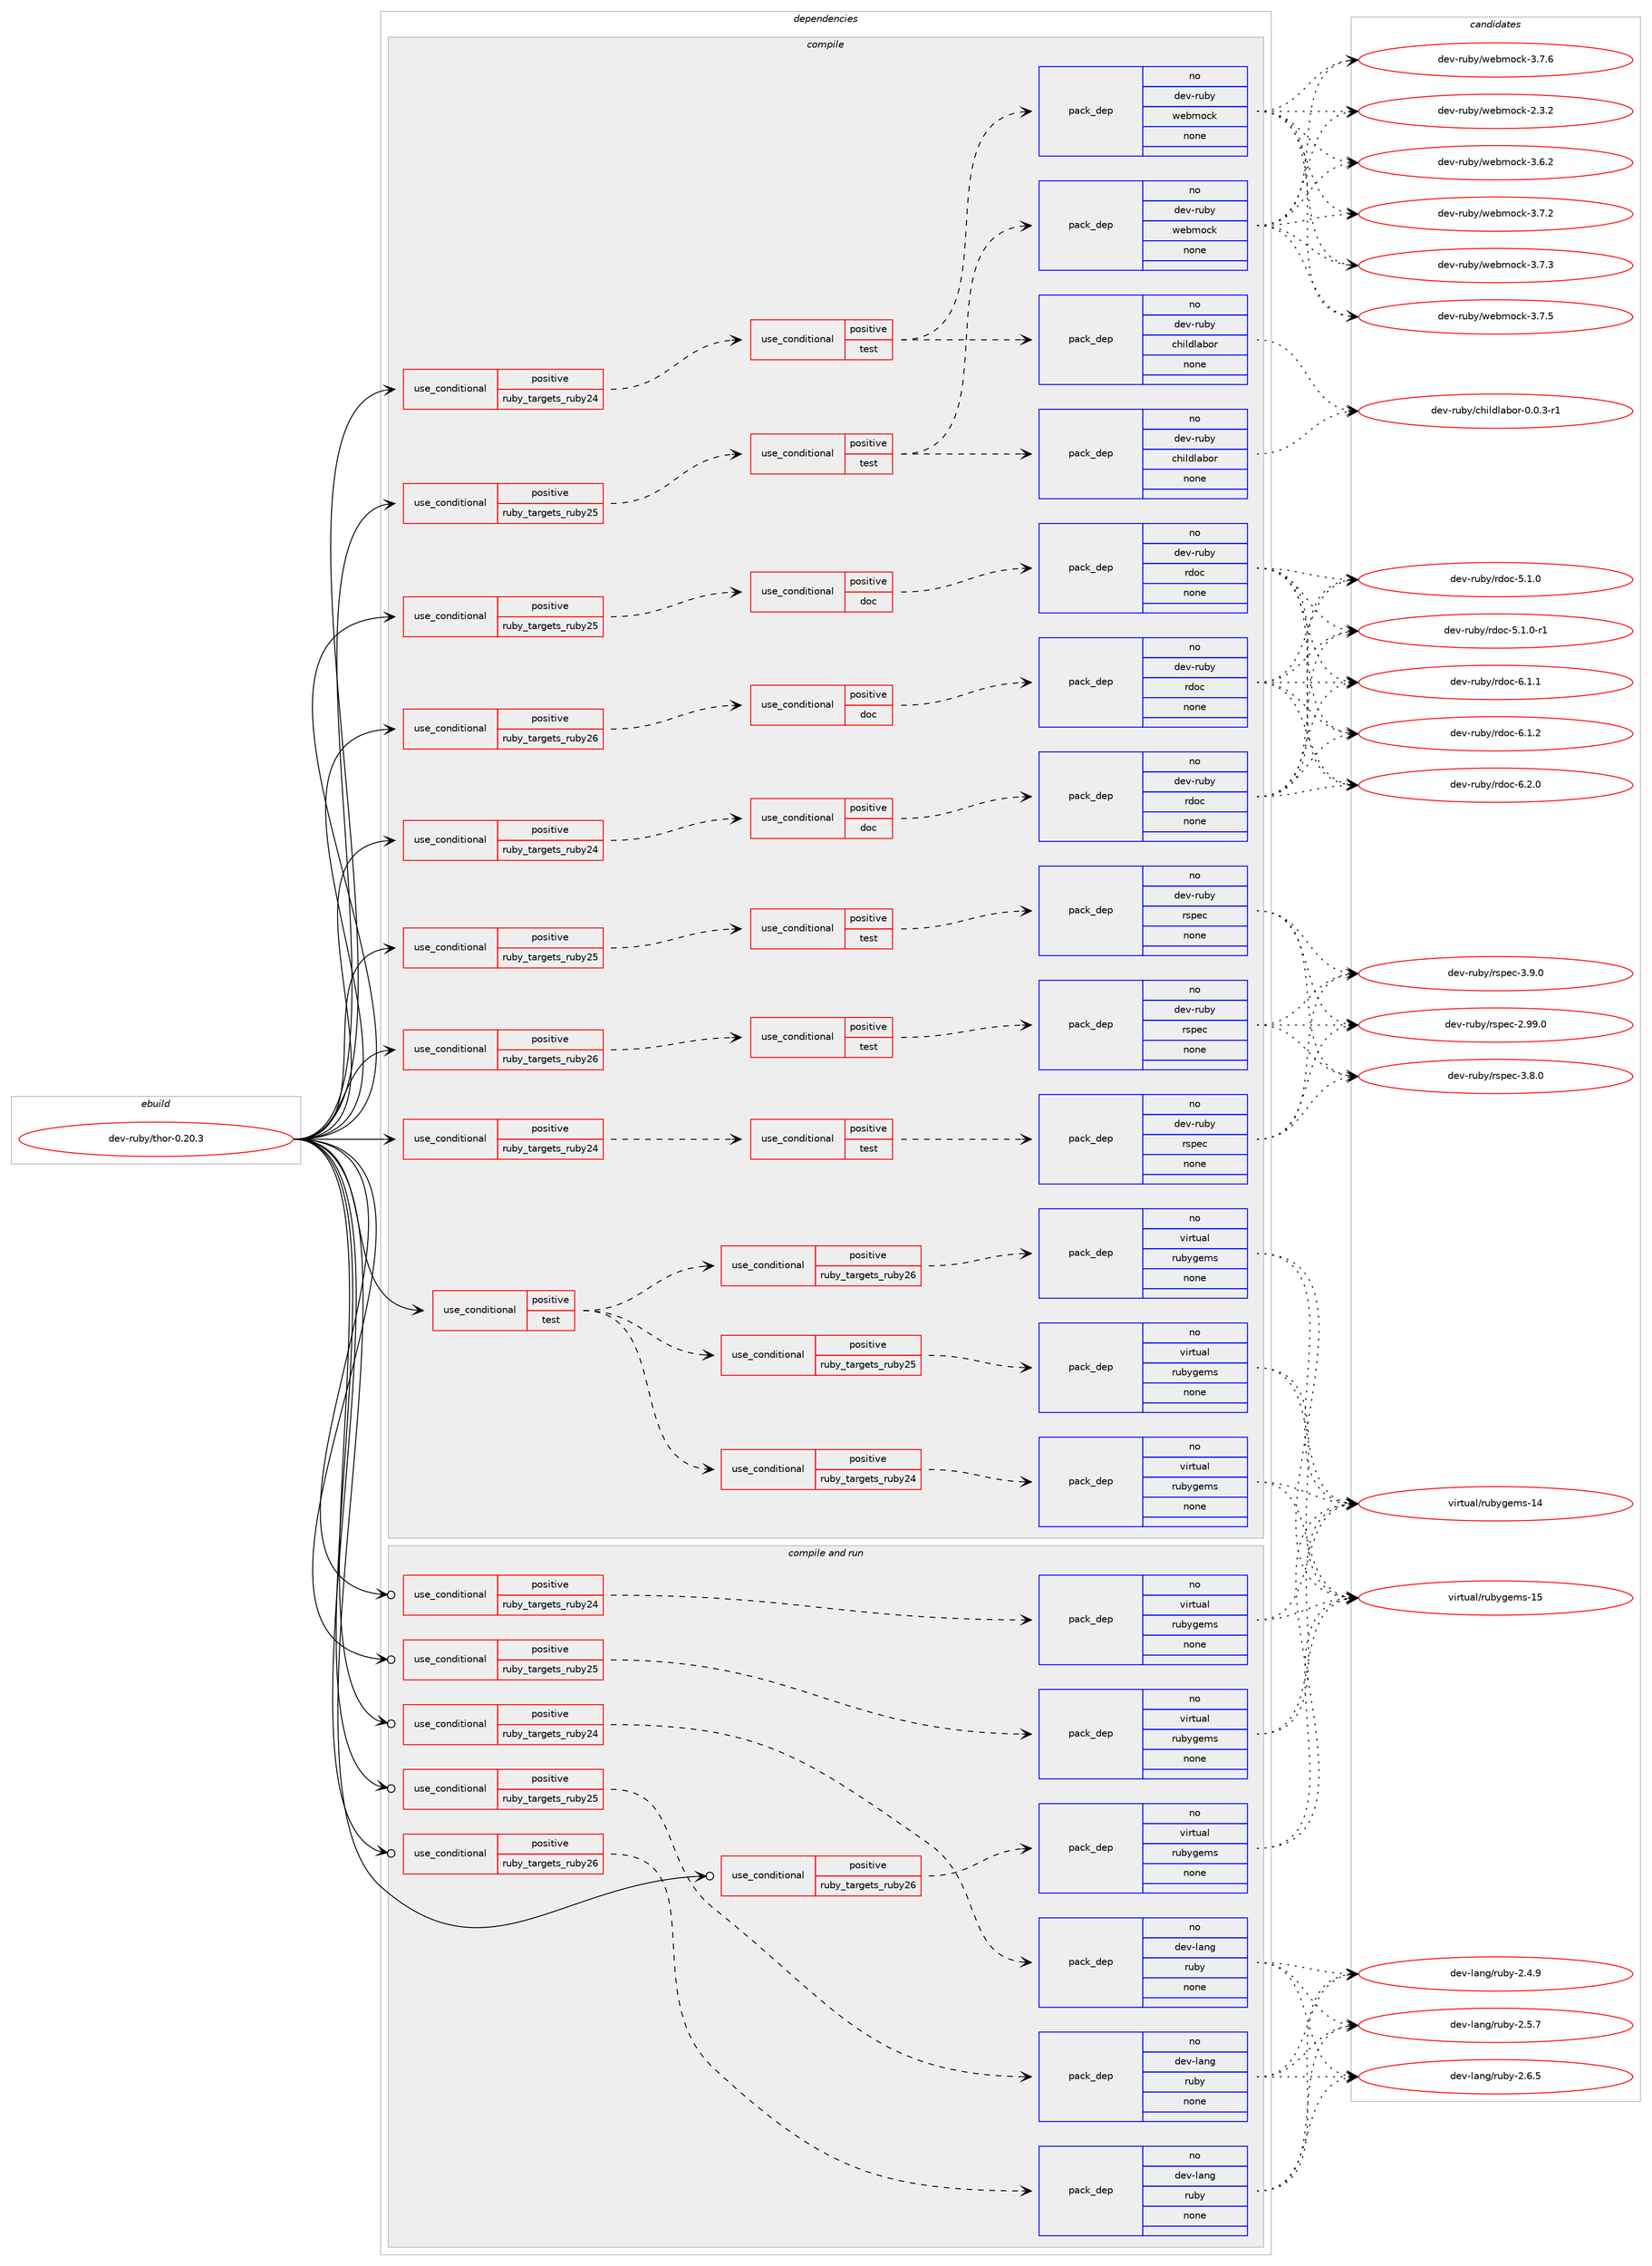 digraph prolog {

# *************
# Graph options
# *************

newrank=true;
concentrate=true;
compound=true;
graph [rankdir=LR,fontname=Helvetica,fontsize=10,ranksep=1.5];#, ranksep=2.5, nodesep=0.2];
edge  [arrowhead=vee];
node  [fontname=Helvetica,fontsize=10];

# **********
# The ebuild
# **********

subgraph cluster_leftcol {
color=gray;
rank=same;
label=<<i>ebuild</i>>;
id [label="dev-ruby/thor-0.20.3", color=red, width=4, href="../dev-ruby/thor-0.20.3.svg"];
}

# ****************
# The dependencies
# ****************

subgraph cluster_midcol {
color=gray;
label=<<i>dependencies</i>>;
subgraph cluster_compile {
fillcolor="#eeeeee";
style=filled;
label=<<i>compile</i>>;
subgraph cond179406 {
dependency719421 [label=<<TABLE BORDER="0" CELLBORDER="1" CELLSPACING="0" CELLPADDING="4"><TR><TD ROWSPAN="3" CELLPADDING="10">use_conditional</TD></TR><TR><TD>positive</TD></TR><TR><TD>ruby_targets_ruby24</TD></TR></TABLE>>, shape=none, color=red];
subgraph cond179407 {
dependency719422 [label=<<TABLE BORDER="0" CELLBORDER="1" CELLSPACING="0" CELLPADDING="4"><TR><TD ROWSPAN="3" CELLPADDING="10">use_conditional</TD></TR><TR><TD>positive</TD></TR><TR><TD>doc</TD></TR></TABLE>>, shape=none, color=red];
subgraph pack527969 {
dependency719423 [label=<<TABLE BORDER="0" CELLBORDER="1" CELLSPACING="0" CELLPADDING="4" WIDTH="220"><TR><TD ROWSPAN="6" CELLPADDING="30">pack_dep</TD></TR><TR><TD WIDTH="110">no</TD></TR><TR><TD>dev-ruby</TD></TR><TR><TD>rdoc</TD></TR><TR><TD>none</TD></TR><TR><TD></TD></TR></TABLE>>, shape=none, color=blue];
}
dependency719422:e -> dependency719423:w [weight=20,style="dashed",arrowhead="vee"];
}
dependency719421:e -> dependency719422:w [weight=20,style="dashed",arrowhead="vee"];
}
id:e -> dependency719421:w [weight=20,style="solid",arrowhead="vee"];
subgraph cond179408 {
dependency719424 [label=<<TABLE BORDER="0" CELLBORDER="1" CELLSPACING="0" CELLPADDING="4"><TR><TD ROWSPAN="3" CELLPADDING="10">use_conditional</TD></TR><TR><TD>positive</TD></TR><TR><TD>ruby_targets_ruby24</TD></TR></TABLE>>, shape=none, color=red];
subgraph cond179409 {
dependency719425 [label=<<TABLE BORDER="0" CELLBORDER="1" CELLSPACING="0" CELLPADDING="4"><TR><TD ROWSPAN="3" CELLPADDING="10">use_conditional</TD></TR><TR><TD>positive</TD></TR><TR><TD>test</TD></TR></TABLE>>, shape=none, color=red];
subgraph pack527970 {
dependency719426 [label=<<TABLE BORDER="0" CELLBORDER="1" CELLSPACING="0" CELLPADDING="4" WIDTH="220"><TR><TD ROWSPAN="6" CELLPADDING="30">pack_dep</TD></TR><TR><TD WIDTH="110">no</TD></TR><TR><TD>dev-ruby</TD></TR><TR><TD>childlabor</TD></TR><TR><TD>none</TD></TR><TR><TD></TD></TR></TABLE>>, shape=none, color=blue];
}
dependency719425:e -> dependency719426:w [weight=20,style="dashed",arrowhead="vee"];
subgraph pack527971 {
dependency719427 [label=<<TABLE BORDER="0" CELLBORDER="1" CELLSPACING="0" CELLPADDING="4" WIDTH="220"><TR><TD ROWSPAN="6" CELLPADDING="30">pack_dep</TD></TR><TR><TD WIDTH="110">no</TD></TR><TR><TD>dev-ruby</TD></TR><TR><TD>webmock</TD></TR><TR><TD>none</TD></TR><TR><TD></TD></TR></TABLE>>, shape=none, color=blue];
}
dependency719425:e -> dependency719427:w [weight=20,style="dashed",arrowhead="vee"];
}
dependency719424:e -> dependency719425:w [weight=20,style="dashed",arrowhead="vee"];
}
id:e -> dependency719424:w [weight=20,style="solid",arrowhead="vee"];
subgraph cond179410 {
dependency719428 [label=<<TABLE BORDER="0" CELLBORDER="1" CELLSPACING="0" CELLPADDING="4"><TR><TD ROWSPAN="3" CELLPADDING="10">use_conditional</TD></TR><TR><TD>positive</TD></TR><TR><TD>ruby_targets_ruby24</TD></TR></TABLE>>, shape=none, color=red];
subgraph cond179411 {
dependency719429 [label=<<TABLE BORDER="0" CELLBORDER="1" CELLSPACING="0" CELLPADDING="4"><TR><TD ROWSPAN="3" CELLPADDING="10">use_conditional</TD></TR><TR><TD>positive</TD></TR><TR><TD>test</TD></TR></TABLE>>, shape=none, color=red];
subgraph pack527972 {
dependency719430 [label=<<TABLE BORDER="0" CELLBORDER="1" CELLSPACING="0" CELLPADDING="4" WIDTH="220"><TR><TD ROWSPAN="6" CELLPADDING="30">pack_dep</TD></TR><TR><TD WIDTH="110">no</TD></TR><TR><TD>dev-ruby</TD></TR><TR><TD>rspec</TD></TR><TR><TD>none</TD></TR><TR><TD></TD></TR></TABLE>>, shape=none, color=blue];
}
dependency719429:e -> dependency719430:w [weight=20,style="dashed",arrowhead="vee"];
}
dependency719428:e -> dependency719429:w [weight=20,style="dashed",arrowhead="vee"];
}
id:e -> dependency719428:w [weight=20,style="solid",arrowhead="vee"];
subgraph cond179412 {
dependency719431 [label=<<TABLE BORDER="0" CELLBORDER="1" CELLSPACING="0" CELLPADDING="4"><TR><TD ROWSPAN="3" CELLPADDING="10">use_conditional</TD></TR><TR><TD>positive</TD></TR><TR><TD>ruby_targets_ruby25</TD></TR></TABLE>>, shape=none, color=red];
subgraph cond179413 {
dependency719432 [label=<<TABLE BORDER="0" CELLBORDER="1" CELLSPACING="0" CELLPADDING="4"><TR><TD ROWSPAN="3" CELLPADDING="10">use_conditional</TD></TR><TR><TD>positive</TD></TR><TR><TD>doc</TD></TR></TABLE>>, shape=none, color=red];
subgraph pack527973 {
dependency719433 [label=<<TABLE BORDER="0" CELLBORDER="1" CELLSPACING="0" CELLPADDING="4" WIDTH="220"><TR><TD ROWSPAN="6" CELLPADDING="30">pack_dep</TD></TR><TR><TD WIDTH="110">no</TD></TR><TR><TD>dev-ruby</TD></TR><TR><TD>rdoc</TD></TR><TR><TD>none</TD></TR><TR><TD></TD></TR></TABLE>>, shape=none, color=blue];
}
dependency719432:e -> dependency719433:w [weight=20,style="dashed",arrowhead="vee"];
}
dependency719431:e -> dependency719432:w [weight=20,style="dashed",arrowhead="vee"];
}
id:e -> dependency719431:w [weight=20,style="solid",arrowhead="vee"];
subgraph cond179414 {
dependency719434 [label=<<TABLE BORDER="0" CELLBORDER="1" CELLSPACING="0" CELLPADDING="4"><TR><TD ROWSPAN="3" CELLPADDING="10">use_conditional</TD></TR><TR><TD>positive</TD></TR><TR><TD>ruby_targets_ruby25</TD></TR></TABLE>>, shape=none, color=red];
subgraph cond179415 {
dependency719435 [label=<<TABLE BORDER="0" CELLBORDER="1" CELLSPACING="0" CELLPADDING="4"><TR><TD ROWSPAN="3" CELLPADDING="10">use_conditional</TD></TR><TR><TD>positive</TD></TR><TR><TD>test</TD></TR></TABLE>>, shape=none, color=red];
subgraph pack527974 {
dependency719436 [label=<<TABLE BORDER="0" CELLBORDER="1" CELLSPACING="0" CELLPADDING="4" WIDTH="220"><TR><TD ROWSPAN="6" CELLPADDING="30">pack_dep</TD></TR><TR><TD WIDTH="110">no</TD></TR><TR><TD>dev-ruby</TD></TR><TR><TD>childlabor</TD></TR><TR><TD>none</TD></TR><TR><TD></TD></TR></TABLE>>, shape=none, color=blue];
}
dependency719435:e -> dependency719436:w [weight=20,style="dashed",arrowhead="vee"];
subgraph pack527975 {
dependency719437 [label=<<TABLE BORDER="0" CELLBORDER="1" CELLSPACING="0" CELLPADDING="4" WIDTH="220"><TR><TD ROWSPAN="6" CELLPADDING="30">pack_dep</TD></TR><TR><TD WIDTH="110">no</TD></TR><TR><TD>dev-ruby</TD></TR><TR><TD>webmock</TD></TR><TR><TD>none</TD></TR><TR><TD></TD></TR></TABLE>>, shape=none, color=blue];
}
dependency719435:e -> dependency719437:w [weight=20,style="dashed",arrowhead="vee"];
}
dependency719434:e -> dependency719435:w [weight=20,style="dashed",arrowhead="vee"];
}
id:e -> dependency719434:w [weight=20,style="solid",arrowhead="vee"];
subgraph cond179416 {
dependency719438 [label=<<TABLE BORDER="0" CELLBORDER="1" CELLSPACING="0" CELLPADDING="4"><TR><TD ROWSPAN="3" CELLPADDING="10">use_conditional</TD></TR><TR><TD>positive</TD></TR><TR><TD>ruby_targets_ruby25</TD></TR></TABLE>>, shape=none, color=red];
subgraph cond179417 {
dependency719439 [label=<<TABLE BORDER="0" CELLBORDER="1" CELLSPACING="0" CELLPADDING="4"><TR><TD ROWSPAN="3" CELLPADDING="10">use_conditional</TD></TR><TR><TD>positive</TD></TR><TR><TD>test</TD></TR></TABLE>>, shape=none, color=red];
subgraph pack527976 {
dependency719440 [label=<<TABLE BORDER="0" CELLBORDER="1" CELLSPACING="0" CELLPADDING="4" WIDTH="220"><TR><TD ROWSPAN="6" CELLPADDING="30">pack_dep</TD></TR><TR><TD WIDTH="110">no</TD></TR><TR><TD>dev-ruby</TD></TR><TR><TD>rspec</TD></TR><TR><TD>none</TD></TR><TR><TD></TD></TR></TABLE>>, shape=none, color=blue];
}
dependency719439:e -> dependency719440:w [weight=20,style="dashed",arrowhead="vee"];
}
dependency719438:e -> dependency719439:w [weight=20,style="dashed",arrowhead="vee"];
}
id:e -> dependency719438:w [weight=20,style="solid",arrowhead="vee"];
subgraph cond179418 {
dependency719441 [label=<<TABLE BORDER="0" CELLBORDER="1" CELLSPACING="0" CELLPADDING="4"><TR><TD ROWSPAN="3" CELLPADDING="10">use_conditional</TD></TR><TR><TD>positive</TD></TR><TR><TD>ruby_targets_ruby26</TD></TR></TABLE>>, shape=none, color=red];
subgraph cond179419 {
dependency719442 [label=<<TABLE BORDER="0" CELLBORDER="1" CELLSPACING="0" CELLPADDING="4"><TR><TD ROWSPAN="3" CELLPADDING="10">use_conditional</TD></TR><TR><TD>positive</TD></TR><TR><TD>doc</TD></TR></TABLE>>, shape=none, color=red];
subgraph pack527977 {
dependency719443 [label=<<TABLE BORDER="0" CELLBORDER="1" CELLSPACING="0" CELLPADDING="4" WIDTH="220"><TR><TD ROWSPAN="6" CELLPADDING="30">pack_dep</TD></TR><TR><TD WIDTH="110">no</TD></TR><TR><TD>dev-ruby</TD></TR><TR><TD>rdoc</TD></TR><TR><TD>none</TD></TR><TR><TD></TD></TR></TABLE>>, shape=none, color=blue];
}
dependency719442:e -> dependency719443:w [weight=20,style="dashed",arrowhead="vee"];
}
dependency719441:e -> dependency719442:w [weight=20,style="dashed",arrowhead="vee"];
}
id:e -> dependency719441:w [weight=20,style="solid",arrowhead="vee"];
subgraph cond179420 {
dependency719444 [label=<<TABLE BORDER="0" CELLBORDER="1" CELLSPACING="0" CELLPADDING="4"><TR><TD ROWSPAN="3" CELLPADDING="10">use_conditional</TD></TR><TR><TD>positive</TD></TR><TR><TD>ruby_targets_ruby26</TD></TR></TABLE>>, shape=none, color=red];
subgraph cond179421 {
dependency719445 [label=<<TABLE BORDER="0" CELLBORDER="1" CELLSPACING="0" CELLPADDING="4"><TR><TD ROWSPAN="3" CELLPADDING="10">use_conditional</TD></TR><TR><TD>positive</TD></TR><TR><TD>test</TD></TR></TABLE>>, shape=none, color=red];
subgraph pack527978 {
dependency719446 [label=<<TABLE BORDER="0" CELLBORDER="1" CELLSPACING="0" CELLPADDING="4" WIDTH="220"><TR><TD ROWSPAN="6" CELLPADDING="30">pack_dep</TD></TR><TR><TD WIDTH="110">no</TD></TR><TR><TD>dev-ruby</TD></TR><TR><TD>rspec</TD></TR><TR><TD>none</TD></TR><TR><TD></TD></TR></TABLE>>, shape=none, color=blue];
}
dependency719445:e -> dependency719446:w [weight=20,style="dashed",arrowhead="vee"];
}
dependency719444:e -> dependency719445:w [weight=20,style="dashed",arrowhead="vee"];
}
id:e -> dependency719444:w [weight=20,style="solid",arrowhead="vee"];
subgraph cond179422 {
dependency719447 [label=<<TABLE BORDER="0" CELLBORDER="1" CELLSPACING="0" CELLPADDING="4"><TR><TD ROWSPAN="3" CELLPADDING="10">use_conditional</TD></TR><TR><TD>positive</TD></TR><TR><TD>test</TD></TR></TABLE>>, shape=none, color=red];
subgraph cond179423 {
dependency719448 [label=<<TABLE BORDER="0" CELLBORDER="1" CELLSPACING="0" CELLPADDING="4"><TR><TD ROWSPAN="3" CELLPADDING="10">use_conditional</TD></TR><TR><TD>positive</TD></TR><TR><TD>ruby_targets_ruby24</TD></TR></TABLE>>, shape=none, color=red];
subgraph pack527979 {
dependency719449 [label=<<TABLE BORDER="0" CELLBORDER="1" CELLSPACING="0" CELLPADDING="4" WIDTH="220"><TR><TD ROWSPAN="6" CELLPADDING="30">pack_dep</TD></TR><TR><TD WIDTH="110">no</TD></TR><TR><TD>virtual</TD></TR><TR><TD>rubygems</TD></TR><TR><TD>none</TD></TR><TR><TD></TD></TR></TABLE>>, shape=none, color=blue];
}
dependency719448:e -> dependency719449:w [weight=20,style="dashed",arrowhead="vee"];
}
dependency719447:e -> dependency719448:w [weight=20,style="dashed",arrowhead="vee"];
subgraph cond179424 {
dependency719450 [label=<<TABLE BORDER="0" CELLBORDER="1" CELLSPACING="0" CELLPADDING="4"><TR><TD ROWSPAN="3" CELLPADDING="10">use_conditional</TD></TR><TR><TD>positive</TD></TR><TR><TD>ruby_targets_ruby25</TD></TR></TABLE>>, shape=none, color=red];
subgraph pack527980 {
dependency719451 [label=<<TABLE BORDER="0" CELLBORDER="1" CELLSPACING="0" CELLPADDING="4" WIDTH="220"><TR><TD ROWSPAN="6" CELLPADDING="30">pack_dep</TD></TR><TR><TD WIDTH="110">no</TD></TR><TR><TD>virtual</TD></TR><TR><TD>rubygems</TD></TR><TR><TD>none</TD></TR><TR><TD></TD></TR></TABLE>>, shape=none, color=blue];
}
dependency719450:e -> dependency719451:w [weight=20,style="dashed",arrowhead="vee"];
}
dependency719447:e -> dependency719450:w [weight=20,style="dashed",arrowhead="vee"];
subgraph cond179425 {
dependency719452 [label=<<TABLE BORDER="0" CELLBORDER="1" CELLSPACING="0" CELLPADDING="4"><TR><TD ROWSPAN="3" CELLPADDING="10">use_conditional</TD></TR><TR><TD>positive</TD></TR><TR><TD>ruby_targets_ruby26</TD></TR></TABLE>>, shape=none, color=red];
subgraph pack527981 {
dependency719453 [label=<<TABLE BORDER="0" CELLBORDER="1" CELLSPACING="0" CELLPADDING="4" WIDTH="220"><TR><TD ROWSPAN="6" CELLPADDING="30">pack_dep</TD></TR><TR><TD WIDTH="110">no</TD></TR><TR><TD>virtual</TD></TR><TR><TD>rubygems</TD></TR><TR><TD>none</TD></TR><TR><TD></TD></TR></TABLE>>, shape=none, color=blue];
}
dependency719452:e -> dependency719453:w [weight=20,style="dashed",arrowhead="vee"];
}
dependency719447:e -> dependency719452:w [weight=20,style="dashed",arrowhead="vee"];
}
id:e -> dependency719447:w [weight=20,style="solid",arrowhead="vee"];
}
subgraph cluster_compileandrun {
fillcolor="#eeeeee";
style=filled;
label=<<i>compile and run</i>>;
subgraph cond179426 {
dependency719454 [label=<<TABLE BORDER="0" CELLBORDER="1" CELLSPACING="0" CELLPADDING="4"><TR><TD ROWSPAN="3" CELLPADDING="10">use_conditional</TD></TR><TR><TD>positive</TD></TR><TR><TD>ruby_targets_ruby24</TD></TR></TABLE>>, shape=none, color=red];
subgraph pack527982 {
dependency719455 [label=<<TABLE BORDER="0" CELLBORDER="1" CELLSPACING="0" CELLPADDING="4" WIDTH="220"><TR><TD ROWSPAN="6" CELLPADDING="30">pack_dep</TD></TR><TR><TD WIDTH="110">no</TD></TR><TR><TD>dev-lang</TD></TR><TR><TD>ruby</TD></TR><TR><TD>none</TD></TR><TR><TD></TD></TR></TABLE>>, shape=none, color=blue];
}
dependency719454:e -> dependency719455:w [weight=20,style="dashed",arrowhead="vee"];
}
id:e -> dependency719454:w [weight=20,style="solid",arrowhead="odotvee"];
subgraph cond179427 {
dependency719456 [label=<<TABLE BORDER="0" CELLBORDER="1" CELLSPACING="0" CELLPADDING="4"><TR><TD ROWSPAN="3" CELLPADDING="10">use_conditional</TD></TR><TR><TD>positive</TD></TR><TR><TD>ruby_targets_ruby24</TD></TR></TABLE>>, shape=none, color=red];
subgraph pack527983 {
dependency719457 [label=<<TABLE BORDER="0" CELLBORDER="1" CELLSPACING="0" CELLPADDING="4" WIDTH="220"><TR><TD ROWSPAN="6" CELLPADDING="30">pack_dep</TD></TR><TR><TD WIDTH="110">no</TD></TR><TR><TD>virtual</TD></TR><TR><TD>rubygems</TD></TR><TR><TD>none</TD></TR><TR><TD></TD></TR></TABLE>>, shape=none, color=blue];
}
dependency719456:e -> dependency719457:w [weight=20,style="dashed",arrowhead="vee"];
}
id:e -> dependency719456:w [weight=20,style="solid",arrowhead="odotvee"];
subgraph cond179428 {
dependency719458 [label=<<TABLE BORDER="0" CELLBORDER="1" CELLSPACING="0" CELLPADDING="4"><TR><TD ROWSPAN="3" CELLPADDING="10">use_conditional</TD></TR><TR><TD>positive</TD></TR><TR><TD>ruby_targets_ruby25</TD></TR></TABLE>>, shape=none, color=red];
subgraph pack527984 {
dependency719459 [label=<<TABLE BORDER="0" CELLBORDER="1" CELLSPACING="0" CELLPADDING="4" WIDTH="220"><TR><TD ROWSPAN="6" CELLPADDING="30">pack_dep</TD></TR><TR><TD WIDTH="110">no</TD></TR><TR><TD>dev-lang</TD></TR><TR><TD>ruby</TD></TR><TR><TD>none</TD></TR><TR><TD></TD></TR></TABLE>>, shape=none, color=blue];
}
dependency719458:e -> dependency719459:w [weight=20,style="dashed",arrowhead="vee"];
}
id:e -> dependency719458:w [weight=20,style="solid",arrowhead="odotvee"];
subgraph cond179429 {
dependency719460 [label=<<TABLE BORDER="0" CELLBORDER="1" CELLSPACING="0" CELLPADDING="4"><TR><TD ROWSPAN="3" CELLPADDING="10">use_conditional</TD></TR><TR><TD>positive</TD></TR><TR><TD>ruby_targets_ruby25</TD></TR></TABLE>>, shape=none, color=red];
subgraph pack527985 {
dependency719461 [label=<<TABLE BORDER="0" CELLBORDER="1" CELLSPACING="0" CELLPADDING="4" WIDTH="220"><TR><TD ROWSPAN="6" CELLPADDING="30">pack_dep</TD></TR><TR><TD WIDTH="110">no</TD></TR><TR><TD>virtual</TD></TR><TR><TD>rubygems</TD></TR><TR><TD>none</TD></TR><TR><TD></TD></TR></TABLE>>, shape=none, color=blue];
}
dependency719460:e -> dependency719461:w [weight=20,style="dashed",arrowhead="vee"];
}
id:e -> dependency719460:w [weight=20,style="solid",arrowhead="odotvee"];
subgraph cond179430 {
dependency719462 [label=<<TABLE BORDER="0" CELLBORDER="1" CELLSPACING="0" CELLPADDING="4"><TR><TD ROWSPAN="3" CELLPADDING="10">use_conditional</TD></TR><TR><TD>positive</TD></TR><TR><TD>ruby_targets_ruby26</TD></TR></TABLE>>, shape=none, color=red];
subgraph pack527986 {
dependency719463 [label=<<TABLE BORDER="0" CELLBORDER="1" CELLSPACING="0" CELLPADDING="4" WIDTH="220"><TR><TD ROWSPAN="6" CELLPADDING="30">pack_dep</TD></TR><TR><TD WIDTH="110">no</TD></TR><TR><TD>dev-lang</TD></TR><TR><TD>ruby</TD></TR><TR><TD>none</TD></TR><TR><TD></TD></TR></TABLE>>, shape=none, color=blue];
}
dependency719462:e -> dependency719463:w [weight=20,style="dashed",arrowhead="vee"];
}
id:e -> dependency719462:w [weight=20,style="solid",arrowhead="odotvee"];
subgraph cond179431 {
dependency719464 [label=<<TABLE BORDER="0" CELLBORDER="1" CELLSPACING="0" CELLPADDING="4"><TR><TD ROWSPAN="3" CELLPADDING="10">use_conditional</TD></TR><TR><TD>positive</TD></TR><TR><TD>ruby_targets_ruby26</TD></TR></TABLE>>, shape=none, color=red];
subgraph pack527987 {
dependency719465 [label=<<TABLE BORDER="0" CELLBORDER="1" CELLSPACING="0" CELLPADDING="4" WIDTH="220"><TR><TD ROWSPAN="6" CELLPADDING="30">pack_dep</TD></TR><TR><TD WIDTH="110">no</TD></TR><TR><TD>virtual</TD></TR><TR><TD>rubygems</TD></TR><TR><TD>none</TD></TR><TR><TD></TD></TR></TABLE>>, shape=none, color=blue];
}
dependency719464:e -> dependency719465:w [weight=20,style="dashed",arrowhead="vee"];
}
id:e -> dependency719464:w [weight=20,style="solid",arrowhead="odotvee"];
}
subgraph cluster_run {
fillcolor="#eeeeee";
style=filled;
label=<<i>run</i>>;
}
}

# **************
# The candidates
# **************

subgraph cluster_choices {
rank=same;
color=gray;
label=<<i>candidates</i>>;

subgraph choice527969 {
color=black;
nodesep=1;
choice10010111845114117981214711410011199455346494648 [label="dev-ruby/rdoc-5.1.0", color=red, width=4,href="../dev-ruby/rdoc-5.1.0.svg"];
choice100101118451141179812147114100111994553464946484511449 [label="dev-ruby/rdoc-5.1.0-r1", color=red, width=4,href="../dev-ruby/rdoc-5.1.0-r1.svg"];
choice10010111845114117981214711410011199455446494649 [label="dev-ruby/rdoc-6.1.1", color=red, width=4,href="../dev-ruby/rdoc-6.1.1.svg"];
choice10010111845114117981214711410011199455446494650 [label="dev-ruby/rdoc-6.1.2", color=red, width=4,href="../dev-ruby/rdoc-6.1.2.svg"];
choice10010111845114117981214711410011199455446504648 [label="dev-ruby/rdoc-6.2.0", color=red, width=4,href="../dev-ruby/rdoc-6.2.0.svg"];
dependency719423:e -> choice10010111845114117981214711410011199455346494648:w [style=dotted,weight="100"];
dependency719423:e -> choice100101118451141179812147114100111994553464946484511449:w [style=dotted,weight="100"];
dependency719423:e -> choice10010111845114117981214711410011199455446494649:w [style=dotted,weight="100"];
dependency719423:e -> choice10010111845114117981214711410011199455446494650:w [style=dotted,weight="100"];
dependency719423:e -> choice10010111845114117981214711410011199455446504648:w [style=dotted,weight="100"];
}
subgraph choice527970 {
color=black;
nodesep=1;
choice1001011184511411798121479910410510810010897981111144548464846514511449 [label="dev-ruby/childlabor-0.0.3-r1", color=red, width=4,href="../dev-ruby/childlabor-0.0.3-r1.svg"];
dependency719426:e -> choice1001011184511411798121479910410510810010897981111144548464846514511449:w [style=dotted,weight="100"];
}
subgraph choice527971 {
color=black;
nodesep=1;
choice1001011184511411798121471191019810911199107455046514650 [label="dev-ruby/webmock-2.3.2", color=red, width=4,href="../dev-ruby/webmock-2.3.2.svg"];
choice1001011184511411798121471191019810911199107455146544650 [label="dev-ruby/webmock-3.6.2", color=red, width=4,href="../dev-ruby/webmock-3.6.2.svg"];
choice1001011184511411798121471191019810911199107455146554650 [label="dev-ruby/webmock-3.7.2", color=red, width=4,href="../dev-ruby/webmock-3.7.2.svg"];
choice1001011184511411798121471191019810911199107455146554651 [label="dev-ruby/webmock-3.7.3", color=red, width=4,href="../dev-ruby/webmock-3.7.3.svg"];
choice1001011184511411798121471191019810911199107455146554653 [label="dev-ruby/webmock-3.7.5", color=red, width=4,href="../dev-ruby/webmock-3.7.5.svg"];
choice1001011184511411798121471191019810911199107455146554654 [label="dev-ruby/webmock-3.7.6", color=red, width=4,href="../dev-ruby/webmock-3.7.6.svg"];
dependency719427:e -> choice1001011184511411798121471191019810911199107455046514650:w [style=dotted,weight="100"];
dependency719427:e -> choice1001011184511411798121471191019810911199107455146544650:w [style=dotted,weight="100"];
dependency719427:e -> choice1001011184511411798121471191019810911199107455146554650:w [style=dotted,weight="100"];
dependency719427:e -> choice1001011184511411798121471191019810911199107455146554651:w [style=dotted,weight="100"];
dependency719427:e -> choice1001011184511411798121471191019810911199107455146554653:w [style=dotted,weight="100"];
dependency719427:e -> choice1001011184511411798121471191019810911199107455146554654:w [style=dotted,weight="100"];
}
subgraph choice527972 {
color=black;
nodesep=1;
choice1001011184511411798121471141151121019945504657574648 [label="dev-ruby/rspec-2.99.0", color=red, width=4,href="../dev-ruby/rspec-2.99.0.svg"];
choice10010111845114117981214711411511210199455146564648 [label="dev-ruby/rspec-3.8.0", color=red, width=4,href="../dev-ruby/rspec-3.8.0.svg"];
choice10010111845114117981214711411511210199455146574648 [label="dev-ruby/rspec-3.9.0", color=red, width=4,href="../dev-ruby/rspec-3.9.0.svg"];
dependency719430:e -> choice1001011184511411798121471141151121019945504657574648:w [style=dotted,weight="100"];
dependency719430:e -> choice10010111845114117981214711411511210199455146564648:w [style=dotted,weight="100"];
dependency719430:e -> choice10010111845114117981214711411511210199455146574648:w [style=dotted,weight="100"];
}
subgraph choice527973 {
color=black;
nodesep=1;
choice10010111845114117981214711410011199455346494648 [label="dev-ruby/rdoc-5.1.0", color=red, width=4,href="../dev-ruby/rdoc-5.1.0.svg"];
choice100101118451141179812147114100111994553464946484511449 [label="dev-ruby/rdoc-5.1.0-r1", color=red, width=4,href="../dev-ruby/rdoc-5.1.0-r1.svg"];
choice10010111845114117981214711410011199455446494649 [label="dev-ruby/rdoc-6.1.1", color=red, width=4,href="../dev-ruby/rdoc-6.1.1.svg"];
choice10010111845114117981214711410011199455446494650 [label="dev-ruby/rdoc-6.1.2", color=red, width=4,href="../dev-ruby/rdoc-6.1.2.svg"];
choice10010111845114117981214711410011199455446504648 [label="dev-ruby/rdoc-6.2.0", color=red, width=4,href="../dev-ruby/rdoc-6.2.0.svg"];
dependency719433:e -> choice10010111845114117981214711410011199455346494648:w [style=dotted,weight="100"];
dependency719433:e -> choice100101118451141179812147114100111994553464946484511449:w [style=dotted,weight="100"];
dependency719433:e -> choice10010111845114117981214711410011199455446494649:w [style=dotted,weight="100"];
dependency719433:e -> choice10010111845114117981214711410011199455446494650:w [style=dotted,weight="100"];
dependency719433:e -> choice10010111845114117981214711410011199455446504648:w [style=dotted,weight="100"];
}
subgraph choice527974 {
color=black;
nodesep=1;
choice1001011184511411798121479910410510810010897981111144548464846514511449 [label="dev-ruby/childlabor-0.0.3-r1", color=red, width=4,href="../dev-ruby/childlabor-0.0.3-r1.svg"];
dependency719436:e -> choice1001011184511411798121479910410510810010897981111144548464846514511449:w [style=dotted,weight="100"];
}
subgraph choice527975 {
color=black;
nodesep=1;
choice1001011184511411798121471191019810911199107455046514650 [label="dev-ruby/webmock-2.3.2", color=red, width=4,href="../dev-ruby/webmock-2.3.2.svg"];
choice1001011184511411798121471191019810911199107455146544650 [label="dev-ruby/webmock-3.6.2", color=red, width=4,href="../dev-ruby/webmock-3.6.2.svg"];
choice1001011184511411798121471191019810911199107455146554650 [label="dev-ruby/webmock-3.7.2", color=red, width=4,href="../dev-ruby/webmock-3.7.2.svg"];
choice1001011184511411798121471191019810911199107455146554651 [label="dev-ruby/webmock-3.7.3", color=red, width=4,href="../dev-ruby/webmock-3.7.3.svg"];
choice1001011184511411798121471191019810911199107455146554653 [label="dev-ruby/webmock-3.7.5", color=red, width=4,href="../dev-ruby/webmock-3.7.5.svg"];
choice1001011184511411798121471191019810911199107455146554654 [label="dev-ruby/webmock-3.7.6", color=red, width=4,href="../dev-ruby/webmock-3.7.6.svg"];
dependency719437:e -> choice1001011184511411798121471191019810911199107455046514650:w [style=dotted,weight="100"];
dependency719437:e -> choice1001011184511411798121471191019810911199107455146544650:w [style=dotted,weight="100"];
dependency719437:e -> choice1001011184511411798121471191019810911199107455146554650:w [style=dotted,weight="100"];
dependency719437:e -> choice1001011184511411798121471191019810911199107455146554651:w [style=dotted,weight="100"];
dependency719437:e -> choice1001011184511411798121471191019810911199107455146554653:w [style=dotted,weight="100"];
dependency719437:e -> choice1001011184511411798121471191019810911199107455146554654:w [style=dotted,weight="100"];
}
subgraph choice527976 {
color=black;
nodesep=1;
choice1001011184511411798121471141151121019945504657574648 [label="dev-ruby/rspec-2.99.0", color=red, width=4,href="../dev-ruby/rspec-2.99.0.svg"];
choice10010111845114117981214711411511210199455146564648 [label="dev-ruby/rspec-3.8.0", color=red, width=4,href="../dev-ruby/rspec-3.8.0.svg"];
choice10010111845114117981214711411511210199455146574648 [label="dev-ruby/rspec-3.9.0", color=red, width=4,href="../dev-ruby/rspec-3.9.0.svg"];
dependency719440:e -> choice1001011184511411798121471141151121019945504657574648:w [style=dotted,weight="100"];
dependency719440:e -> choice10010111845114117981214711411511210199455146564648:w [style=dotted,weight="100"];
dependency719440:e -> choice10010111845114117981214711411511210199455146574648:w [style=dotted,weight="100"];
}
subgraph choice527977 {
color=black;
nodesep=1;
choice10010111845114117981214711410011199455346494648 [label="dev-ruby/rdoc-5.1.0", color=red, width=4,href="../dev-ruby/rdoc-5.1.0.svg"];
choice100101118451141179812147114100111994553464946484511449 [label="dev-ruby/rdoc-5.1.0-r1", color=red, width=4,href="../dev-ruby/rdoc-5.1.0-r1.svg"];
choice10010111845114117981214711410011199455446494649 [label="dev-ruby/rdoc-6.1.1", color=red, width=4,href="../dev-ruby/rdoc-6.1.1.svg"];
choice10010111845114117981214711410011199455446494650 [label="dev-ruby/rdoc-6.1.2", color=red, width=4,href="../dev-ruby/rdoc-6.1.2.svg"];
choice10010111845114117981214711410011199455446504648 [label="dev-ruby/rdoc-6.2.0", color=red, width=4,href="../dev-ruby/rdoc-6.2.0.svg"];
dependency719443:e -> choice10010111845114117981214711410011199455346494648:w [style=dotted,weight="100"];
dependency719443:e -> choice100101118451141179812147114100111994553464946484511449:w [style=dotted,weight="100"];
dependency719443:e -> choice10010111845114117981214711410011199455446494649:w [style=dotted,weight="100"];
dependency719443:e -> choice10010111845114117981214711410011199455446494650:w [style=dotted,weight="100"];
dependency719443:e -> choice10010111845114117981214711410011199455446504648:w [style=dotted,weight="100"];
}
subgraph choice527978 {
color=black;
nodesep=1;
choice1001011184511411798121471141151121019945504657574648 [label="dev-ruby/rspec-2.99.0", color=red, width=4,href="../dev-ruby/rspec-2.99.0.svg"];
choice10010111845114117981214711411511210199455146564648 [label="dev-ruby/rspec-3.8.0", color=red, width=4,href="../dev-ruby/rspec-3.8.0.svg"];
choice10010111845114117981214711411511210199455146574648 [label="dev-ruby/rspec-3.9.0", color=red, width=4,href="../dev-ruby/rspec-3.9.0.svg"];
dependency719446:e -> choice1001011184511411798121471141151121019945504657574648:w [style=dotted,weight="100"];
dependency719446:e -> choice10010111845114117981214711411511210199455146564648:w [style=dotted,weight="100"];
dependency719446:e -> choice10010111845114117981214711411511210199455146574648:w [style=dotted,weight="100"];
}
subgraph choice527979 {
color=black;
nodesep=1;
choice118105114116117971084711411798121103101109115454952 [label="virtual/rubygems-14", color=red, width=4,href="../virtual/rubygems-14.svg"];
choice118105114116117971084711411798121103101109115454953 [label="virtual/rubygems-15", color=red, width=4,href="../virtual/rubygems-15.svg"];
dependency719449:e -> choice118105114116117971084711411798121103101109115454952:w [style=dotted,weight="100"];
dependency719449:e -> choice118105114116117971084711411798121103101109115454953:w [style=dotted,weight="100"];
}
subgraph choice527980 {
color=black;
nodesep=1;
choice118105114116117971084711411798121103101109115454952 [label="virtual/rubygems-14", color=red, width=4,href="../virtual/rubygems-14.svg"];
choice118105114116117971084711411798121103101109115454953 [label="virtual/rubygems-15", color=red, width=4,href="../virtual/rubygems-15.svg"];
dependency719451:e -> choice118105114116117971084711411798121103101109115454952:w [style=dotted,weight="100"];
dependency719451:e -> choice118105114116117971084711411798121103101109115454953:w [style=dotted,weight="100"];
}
subgraph choice527981 {
color=black;
nodesep=1;
choice118105114116117971084711411798121103101109115454952 [label="virtual/rubygems-14", color=red, width=4,href="../virtual/rubygems-14.svg"];
choice118105114116117971084711411798121103101109115454953 [label="virtual/rubygems-15", color=red, width=4,href="../virtual/rubygems-15.svg"];
dependency719453:e -> choice118105114116117971084711411798121103101109115454952:w [style=dotted,weight="100"];
dependency719453:e -> choice118105114116117971084711411798121103101109115454953:w [style=dotted,weight="100"];
}
subgraph choice527982 {
color=black;
nodesep=1;
choice10010111845108971101034711411798121455046524657 [label="dev-lang/ruby-2.4.9", color=red, width=4,href="../dev-lang/ruby-2.4.9.svg"];
choice10010111845108971101034711411798121455046534655 [label="dev-lang/ruby-2.5.7", color=red, width=4,href="../dev-lang/ruby-2.5.7.svg"];
choice10010111845108971101034711411798121455046544653 [label="dev-lang/ruby-2.6.5", color=red, width=4,href="../dev-lang/ruby-2.6.5.svg"];
dependency719455:e -> choice10010111845108971101034711411798121455046524657:w [style=dotted,weight="100"];
dependency719455:e -> choice10010111845108971101034711411798121455046534655:w [style=dotted,weight="100"];
dependency719455:e -> choice10010111845108971101034711411798121455046544653:w [style=dotted,weight="100"];
}
subgraph choice527983 {
color=black;
nodesep=1;
choice118105114116117971084711411798121103101109115454952 [label="virtual/rubygems-14", color=red, width=4,href="../virtual/rubygems-14.svg"];
choice118105114116117971084711411798121103101109115454953 [label="virtual/rubygems-15", color=red, width=4,href="../virtual/rubygems-15.svg"];
dependency719457:e -> choice118105114116117971084711411798121103101109115454952:w [style=dotted,weight="100"];
dependency719457:e -> choice118105114116117971084711411798121103101109115454953:w [style=dotted,weight="100"];
}
subgraph choice527984 {
color=black;
nodesep=1;
choice10010111845108971101034711411798121455046524657 [label="dev-lang/ruby-2.4.9", color=red, width=4,href="../dev-lang/ruby-2.4.9.svg"];
choice10010111845108971101034711411798121455046534655 [label="dev-lang/ruby-2.5.7", color=red, width=4,href="../dev-lang/ruby-2.5.7.svg"];
choice10010111845108971101034711411798121455046544653 [label="dev-lang/ruby-2.6.5", color=red, width=4,href="../dev-lang/ruby-2.6.5.svg"];
dependency719459:e -> choice10010111845108971101034711411798121455046524657:w [style=dotted,weight="100"];
dependency719459:e -> choice10010111845108971101034711411798121455046534655:w [style=dotted,weight="100"];
dependency719459:e -> choice10010111845108971101034711411798121455046544653:w [style=dotted,weight="100"];
}
subgraph choice527985 {
color=black;
nodesep=1;
choice118105114116117971084711411798121103101109115454952 [label="virtual/rubygems-14", color=red, width=4,href="../virtual/rubygems-14.svg"];
choice118105114116117971084711411798121103101109115454953 [label="virtual/rubygems-15", color=red, width=4,href="../virtual/rubygems-15.svg"];
dependency719461:e -> choice118105114116117971084711411798121103101109115454952:w [style=dotted,weight="100"];
dependency719461:e -> choice118105114116117971084711411798121103101109115454953:w [style=dotted,weight="100"];
}
subgraph choice527986 {
color=black;
nodesep=1;
choice10010111845108971101034711411798121455046524657 [label="dev-lang/ruby-2.4.9", color=red, width=4,href="../dev-lang/ruby-2.4.9.svg"];
choice10010111845108971101034711411798121455046534655 [label="dev-lang/ruby-2.5.7", color=red, width=4,href="../dev-lang/ruby-2.5.7.svg"];
choice10010111845108971101034711411798121455046544653 [label="dev-lang/ruby-2.6.5", color=red, width=4,href="../dev-lang/ruby-2.6.5.svg"];
dependency719463:e -> choice10010111845108971101034711411798121455046524657:w [style=dotted,weight="100"];
dependency719463:e -> choice10010111845108971101034711411798121455046534655:w [style=dotted,weight="100"];
dependency719463:e -> choice10010111845108971101034711411798121455046544653:w [style=dotted,weight="100"];
}
subgraph choice527987 {
color=black;
nodesep=1;
choice118105114116117971084711411798121103101109115454952 [label="virtual/rubygems-14", color=red, width=4,href="../virtual/rubygems-14.svg"];
choice118105114116117971084711411798121103101109115454953 [label="virtual/rubygems-15", color=red, width=4,href="../virtual/rubygems-15.svg"];
dependency719465:e -> choice118105114116117971084711411798121103101109115454952:w [style=dotted,weight="100"];
dependency719465:e -> choice118105114116117971084711411798121103101109115454953:w [style=dotted,weight="100"];
}
}

}

